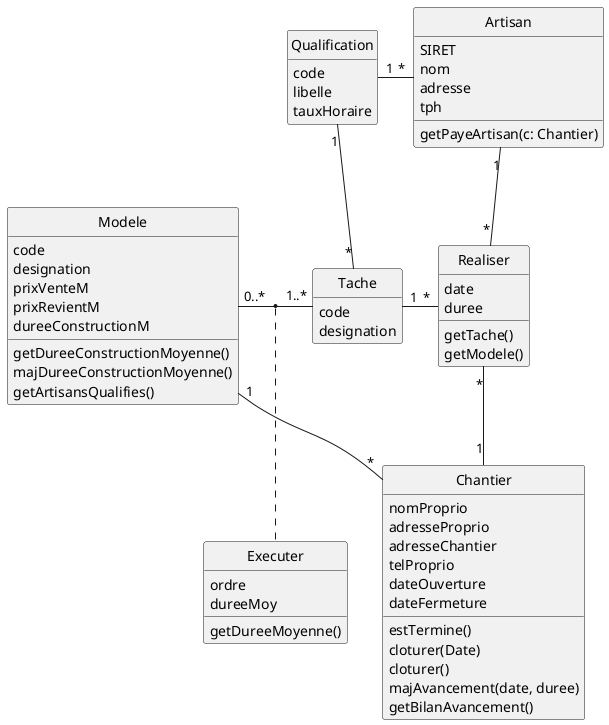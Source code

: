 @startuml

hide circle
hide empty methods

'------ Classes Métiers

class Qualification {
  code
  libelle
  tauxHoraire
}

class Artisan {
  SIRET
  nom
  adresse
  tph
  getPayeArtisan(c: Chantier)
}

class Tache {
  code
  designation
}

class Chantier {
  nomProprio
  adresseProprio
  adresseChantier
  telProprio
  dateOuverture
  dateFermeture
  
  estTermine()
  cloturer(Date)
  cloturer()
  'SetDateFermeture(Date)
  majAvancement(date, duree)
  getBilanAvancement()
}

class Modele {
  code
  designation
  prixVenteM
  prixRevientM
  dureeConstructionM
  getDureeConstructionMoyenne()
  majDureeConstructionMoyenne()
  getArtisansQualifies()
}

'------ Classes Associations

class Realiser {
  date
  duree
  getTache()
  getModele()
}

class Executer {
  ordre
  dureeMoy
  getDureeMoyenne()
}

'------ Associations

Realiser "*" -up- "1" Artisan
Realiser "*" -down- "1" Chantier
Realiser "*" -left- "1" Tache
Tache "*" -up- "1" Qualification
Qualification "1" - "*" Artisan
Modele "0..*" - "1..*" Tache
Modele "1" -down- "*" Chantier

(Tache, Modele) .. Executer

'Main -left-> "*" Artisan
'Main - "*" Chantier
'Main - "*" Modele

@enduml
